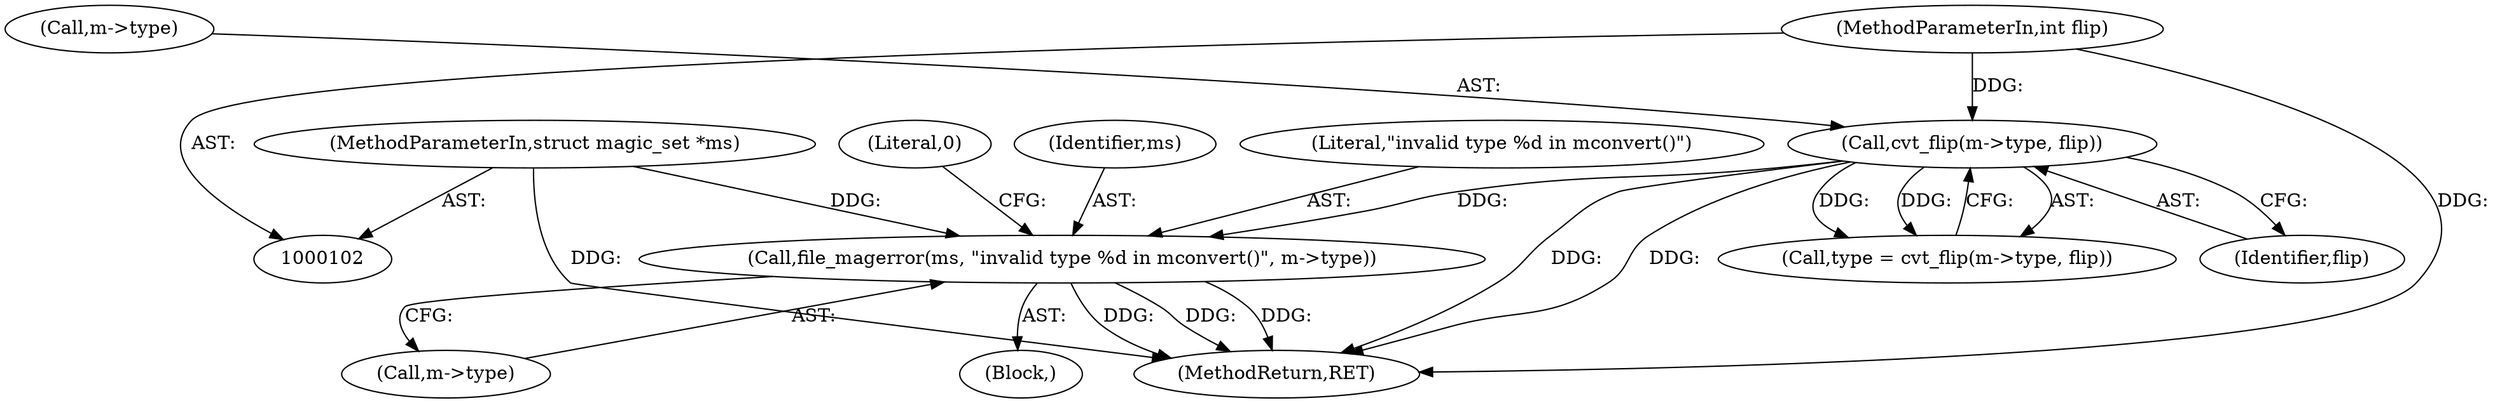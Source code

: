 digraph "0_file_27a14bc7ba285a0a5ebfdb55e54001aa11932b08@pointer" {
"1000900" [label="(Call,file_magerror(ms, \"invalid type %d in mconvert()\", m->type))"];
"1000103" [label="(MethodParameterIn,struct magic_set *ms)"];
"1000118" [label="(Call,cvt_flip(m->type, flip))"];
"1000105" [label="(MethodParameterIn,int flip)"];
"1000900" [label="(Call,file_magerror(ms, \"invalid type %d in mconvert()\", m->type))"];
"1000119" [label="(Call,m->type)"];
"1000105" [label="(MethodParameterIn,int flip)"];
"1000122" [label="(Identifier,flip)"];
"1000902" [label="(Literal,\"invalid type %d in mconvert()\")"];
"1000908" [label="(MethodReturn,RET)"];
"1000103" [label="(MethodParameterIn,struct magic_set *ms)"];
"1000907" [label="(Literal,0)"];
"1000903" [label="(Call,m->type)"];
"1000116" [label="(Call,type = cvt_flip(m->type, flip))"];
"1000901" [label="(Identifier,ms)"];
"1000123" [label="(Block,)"];
"1000118" [label="(Call,cvt_flip(m->type, flip))"];
"1000900" -> "1000123"  [label="AST: "];
"1000900" -> "1000903"  [label="CFG: "];
"1000901" -> "1000900"  [label="AST: "];
"1000902" -> "1000900"  [label="AST: "];
"1000903" -> "1000900"  [label="AST: "];
"1000907" -> "1000900"  [label="CFG: "];
"1000900" -> "1000908"  [label="DDG: "];
"1000900" -> "1000908"  [label="DDG: "];
"1000900" -> "1000908"  [label="DDG: "];
"1000103" -> "1000900"  [label="DDG: "];
"1000118" -> "1000900"  [label="DDG: "];
"1000103" -> "1000102"  [label="AST: "];
"1000103" -> "1000908"  [label="DDG: "];
"1000118" -> "1000116"  [label="AST: "];
"1000118" -> "1000122"  [label="CFG: "];
"1000119" -> "1000118"  [label="AST: "];
"1000122" -> "1000118"  [label="AST: "];
"1000116" -> "1000118"  [label="CFG: "];
"1000118" -> "1000908"  [label="DDG: "];
"1000118" -> "1000908"  [label="DDG: "];
"1000118" -> "1000116"  [label="DDG: "];
"1000118" -> "1000116"  [label="DDG: "];
"1000105" -> "1000118"  [label="DDG: "];
"1000105" -> "1000102"  [label="AST: "];
"1000105" -> "1000908"  [label="DDG: "];
}
